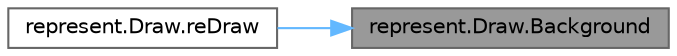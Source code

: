 digraph "represent.Draw.Background"
{
 // LATEX_PDF_SIZE
  bgcolor="transparent";
  edge [fontname=Helvetica,fontsize=10,labelfontname=Helvetica,labelfontsize=10];
  node [fontname=Helvetica,fontsize=10,shape=box,height=0.2,width=0.4];
  rankdir="RL";
  Node1 [label="represent.Draw.Background",height=0.2,width=0.4,color="gray40", fillcolor="grey60", style="filled", fontcolor="black",tooltip=" "];
  Node1 -> Node2 [dir="back",color="steelblue1",style="solid"];
  Node2 [label="represent.Draw.reDraw",height=0.2,width=0.4,color="grey40", fillcolor="white", style="filled",URL="$classrepresent_1_1_draw.html#a0d992193fa3fcfd535a05a751fdf3c47",tooltip=" "];
}
